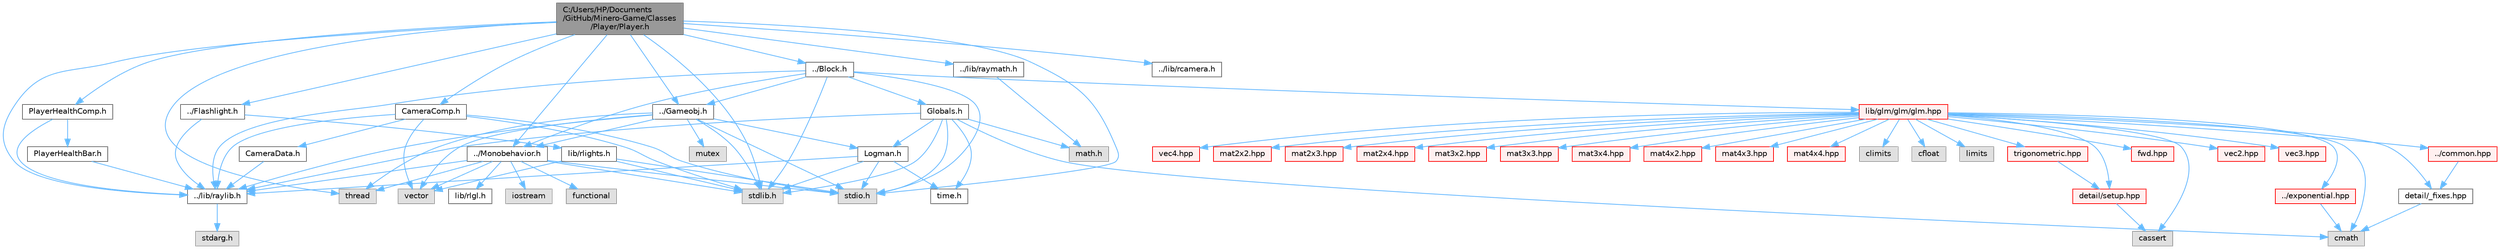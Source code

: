 digraph "C:/Users/HP/Documents/GitHub/Minero-Game/Classes/Player/Player.h"
{
 // LATEX_PDF_SIZE
  bgcolor="transparent";
  edge [fontname=Helvetica,fontsize=10,labelfontname=Helvetica,labelfontsize=10];
  node [fontname=Helvetica,fontsize=10,shape=box,height=0.2,width=0.4];
  Node1 [id="Node000001",label="C:/Users/HP/Documents\l/GitHub/Minero-Game/Classes\l/Player/Player.h",height=0.2,width=0.4,color="gray40", fillcolor="grey60", style="filled", fontcolor="black",tooltip=" "];
  Node1 -> Node2 [id="edge181_Node000001_Node000002",color="steelblue1",style="solid",tooltip=" "];
  Node2 [id="Node000002",label="../lib/raylib.h",height=0.2,width=0.4,color="grey40", fillcolor="white", style="filled",URL="$_classes_2lib_2raylib_8h.html",tooltip=" "];
  Node2 -> Node3 [id="edge182_Node000002_Node000003",color="steelblue1",style="solid",tooltip=" "];
  Node3 [id="Node000003",label="stdarg.h",height=0.2,width=0.4,color="grey60", fillcolor="#E0E0E0", style="filled",tooltip=" "];
  Node1 -> Node4 [id="edge183_Node000001_Node000004",color="steelblue1",style="solid",tooltip=" "];
  Node4 [id="Node000004",label="../lib/raymath.h",height=0.2,width=0.4,color="grey40", fillcolor="white", style="filled",URL="$_classes_2lib_2raymath_8h.html",tooltip=" "];
  Node4 -> Node5 [id="edge184_Node000004_Node000005",color="steelblue1",style="solid",tooltip=" "];
  Node5 [id="Node000005",label="math.h",height=0.2,width=0.4,color="grey60", fillcolor="#E0E0E0", style="filled",tooltip=" "];
  Node1 -> Node6 [id="edge185_Node000001_Node000006",color="steelblue1",style="solid",tooltip=" "];
  Node6 [id="Node000006",label="../lib/rcamera.h",height=0.2,width=0.4,color="grey40", fillcolor="white", style="filled",URL="$_classes_2lib_2rcamera_8h.html",tooltip=" "];
  Node1 -> Node7 [id="edge186_Node000001_Node000007",color="steelblue1",style="solid",tooltip=" "];
  Node7 [id="Node000007",label="../Monobehavior.h",height=0.2,width=0.4,color="grey40", fillcolor="white", style="filled",URL="$_monobehavior_8h.html",tooltip=" "];
  Node7 -> Node2 [id="edge187_Node000007_Node000002",color="steelblue1",style="solid",tooltip=" "];
  Node7 -> Node8 [id="edge188_Node000007_Node000008",color="steelblue1",style="solid",tooltip=" "];
  Node8 [id="Node000008",label="lib/rlgl.h",height=0.2,width=0.4,color="grey40", fillcolor="white", style="filled",URL="$_classes_2lib_2rlgl_8h.html",tooltip=" "];
  Node7 -> Node9 [id="edge189_Node000007_Node000009",color="steelblue1",style="solid",tooltip=" "];
  Node9 [id="Node000009",label="stdio.h",height=0.2,width=0.4,color="grey60", fillcolor="#E0E0E0", style="filled",tooltip=" "];
  Node7 -> Node10 [id="edge190_Node000007_Node000010",color="steelblue1",style="solid",tooltip=" "];
  Node10 [id="Node000010",label="stdlib.h",height=0.2,width=0.4,color="grey60", fillcolor="#E0E0E0", style="filled",tooltip=" "];
  Node7 -> Node11 [id="edge191_Node000007_Node000011",color="steelblue1",style="solid",tooltip=" "];
  Node11 [id="Node000011",label="iostream",height=0.2,width=0.4,color="grey60", fillcolor="#E0E0E0", style="filled",tooltip=" "];
  Node7 -> Node12 [id="edge192_Node000007_Node000012",color="steelblue1",style="solid",tooltip=" "];
  Node12 [id="Node000012",label="thread",height=0.2,width=0.4,color="grey60", fillcolor="#E0E0E0", style="filled",tooltip=" "];
  Node7 -> Node13 [id="edge193_Node000007_Node000013",color="steelblue1",style="solid",tooltip=" "];
  Node13 [id="Node000013",label="vector",height=0.2,width=0.4,color="grey60", fillcolor="#E0E0E0", style="filled",tooltip=" "];
  Node7 -> Node14 [id="edge194_Node000007_Node000014",color="steelblue1",style="solid",tooltip=" "];
  Node14 [id="Node000014",label="functional",height=0.2,width=0.4,color="grey60", fillcolor="#E0E0E0", style="filled",tooltip=" "];
  Node1 -> Node15 [id="edge195_Node000001_Node000015",color="steelblue1",style="solid",tooltip=" "];
  Node15 [id="Node000015",label="../Gameobj.h",height=0.2,width=0.4,color="grey40", fillcolor="white", style="filled",URL="$_classes_2_gameobj_8h.html",tooltip=" "];
  Node15 -> Node2 [id="edge196_Node000015_Node000002",color="steelblue1",style="solid",tooltip=" "];
  Node15 -> Node7 [id="edge197_Node000015_Node000007",color="steelblue1",style="solid",tooltip=" "];
  Node15 -> Node16 [id="edge198_Node000015_Node000016",color="steelblue1",style="solid",tooltip=" "];
  Node16 [id="Node000016",label="Logman.h",height=0.2,width=0.4,color="grey40", fillcolor="white", style="filled",URL="$_logman_8h.html",tooltip=" "];
  Node16 -> Node9 [id="edge199_Node000016_Node000009",color="steelblue1",style="solid",tooltip=" "];
  Node16 -> Node10 [id="edge200_Node000016_Node000010",color="steelblue1",style="solid",tooltip=" "];
  Node16 -> Node17 [id="edge201_Node000016_Node000017",color="steelblue1",style="solid",tooltip=" "];
  Node17 [id="Node000017",label="time.h",height=0.2,width=0.4,color="grey40", fillcolor="white", style="filled",URL="$_classes_2_time_8h.html",tooltip=" "];
  Node16 -> Node2 [id="edge202_Node000016_Node000002",color="steelblue1",style="solid",tooltip=" "];
  Node15 -> Node9 [id="edge203_Node000015_Node000009",color="steelblue1",style="solid",tooltip=" "];
  Node15 -> Node10 [id="edge204_Node000015_Node000010",color="steelblue1",style="solid",tooltip=" "];
  Node15 -> Node13 [id="edge205_Node000015_Node000013",color="steelblue1",style="solid",tooltip=" "];
  Node15 -> Node12 [id="edge206_Node000015_Node000012",color="steelblue1",style="solid",tooltip=" "];
  Node15 -> Node18 [id="edge207_Node000015_Node000018",color="steelblue1",style="solid",tooltip=" "];
  Node18 [id="Node000018",label="mutex",height=0.2,width=0.4,color="grey60", fillcolor="#E0E0E0", style="filled",tooltip=" "];
  Node1 -> Node19 [id="edge208_Node000001_Node000019",color="steelblue1",style="solid",tooltip=" "];
  Node19 [id="Node000019",label="../Flashlight.h",height=0.2,width=0.4,color="grey40", fillcolor="white", style="filled",URL="$_classes_2_flashlight_8h.html",tooltip=" "];
  Node19 -> Node2 [id="edge209_Node000019_Node000002",color="steelblue1",style="solid",tooltip=" "];
  Node19 -> Node20 [id="edge210_Node000019_Node000020",color="steelblue1",style="solid",tooltip=" "];
  Node20 [id="Node000020",label="lib/rlights.h",height=0.2,width=0.4,color="grey40", fillcolor="white", style="filled",URL="$_classes_2lib_2rlights_8h.html",tooltip=" "];
  Node20 -> Node13 [id="edge211_Node000020_Node000013",color="steelblue1",style="solid",tooltip=" "];
  Node20 -> Node10 [id="edge212_Node000020_Node000010",color="steelblue1",style="solid",tooltip=" "];
  Node20 -> Node9 [id="edge213_Node000020_Node000009",color="steelblue1",style="solid",tooltip=" "];
  Node1 -> Node21 [id="edge214_Node000001_Node000021",color="steelblue1",style="solid",tooltip=" "];
  Node21 [id="Node000021",label="../Block.h",height=0.2,width=0.4,color="grey40", fillcolor="white", style="filled",URL="$_classes_2_block_8h.html",tooltip=" "];
  Node21 -> Node2 [id="edge215_Node000021_Node000002",color="steelblue1",style="solid",tooltip=" "];
  Node21 -> Node22 [id="edge216_Node000021_Node000022",color="steelblue1",style="solid",tooltip=" "];
  Node22 [id="Node000022",label="lib/glm/glm/glm.hpp",height=0.2,width=0.4,color="red", fillcolor="#FFF0F0", style="filled",URL="$_classes_2lib_2glm_2glm_2glm_8hpp.html",tooltip=" "];
  Node22 -> Node23 [id="edge217_Node000022_Node000023",color="steelblue1",style="solid",tooltip=" "];
  Node23 [id="Node000023",label="detail/_fixes.hpp",height=0.2,width=0.4,color="grey40", fillcolor="white", style="filled",URL="$_classes_2lib_2glm_2glm_2detail_2__fixes_8hpp.html",tooltip=" "];
  Node23 -> Node24 [id="edge218_Node000023_Node000024",color="steelblue1",style="solid",tooltip=" "];
  Node24 [id="Node000024",label="cmath",height=0.2,width=0.4,color="grey60", fillcolor="#E0E0E0", style="filled",tooltip=" "];
  Node22 -> Node25 [id="edge219_Node000022_Node000025",color="steelblue1",style="solid",tooltip=" "];
  Node25 [id="Node000025",label="detail/setup.hpp",height=0.2,width=0.4,color="red", fillcolor="#FFF0F0", style="filled",URL="$_classes_2lib_2glm_2glm_2detail_2setup_8hpp.html",tooltip=" "];
  Node25 -> Node26 [id="edge220_Node000025_Node000026",color="steelblue1",style="solid",tooltip=" "];
  Node26 [id="Node000026",label="cassert",height=0.2,width=0.4,color="grey60", fillcolor="#E0E0E0", style="filled",tooltip=" "];
  Node22 -> Node24 [id="edge221_Node000022_Node000024",color="steelblue1",style="solid",tooltip=" "];
  Node22 -> Node29 [id="edge222_Node000022_Node000029",color="steelblue1",style="solid",tooltip=" "];
  Node29 [id="Node000029",label="climits",height=0.2,width=0.4,color="grey60", fillcolor="#E0E0E0", style="filled",tooltip=" "];
  Node22 -> Node30 [id="edge223_Node000022_Node000030",color="steelblue1",style="solid",tooltip=" "];
  Node30 [id="Node000030",label="cfloat",height=0.2,width=0.4,color="grey60", fillcolor="#E0E0E0", style="filled",tooltip=" "];
  Node22 -> Node31 [id="edge224_Node000022_Node000031",color="steelblue1",style="solid",tooltip=" "];
  Node31 [id="Node000031",label="limits",height=0.2,width=0.4,color="grey60", fillcolor="#E0E0E0", style="filled",tooltip=" "];
  Node22 -> Node26 [id="edge225_Node000022_Node000026",color="steelblue1",style="solid",tooltip=" "];
  Node22 -> Node32 [id="edge226_Node000022_Node000032",color="steelblue1",style="solid",tooltip=" "];
  Node32 [id="Node000032",label="fwd.hpp",height=0.2,width=0.4,color="red", fillcolor="#FFF0F0", style="filled",URL="$_classes_2lib_2glm_2glm_2fwd_8hpp.html",tooltip=" "];
  Node22 -> Node34 [id="edge227_Node000022_Node000034",color="steelblue1",style="solid",tooltip=" "];
  Node34 [id="Node000034",label="vec2.hpp",height=0.2,width=0.4,color="red", fillcolor="#FFF0F0", style="filled",URL="$_classes_2lib_2glm_2glm_2vec2_8hpp.html",tooltip=" "];
  Node22 -> Node50 [id="edge228_Node000022_Node000050",color="steelblue1",style="solid",tooltip=" "];
  Node50 [id="Node000050",label="vec3.hpp",height=0.2,width=0.4,color="red", fillcolor="#FFF0F0", style="filled",URL="$_classes_2lib_2glm_2glm_2vec3_8hpp.html",tooltip=" "];
  Node22 -> Node63 [id="edge229_Node000022_Node000063",color="steelblue1",style="solid",tooltip=" "];
  Node63 [id="Node000063",label="vec4.hpp",height=0.2,width=0.4,color="red", fillcolor="#FFF0F0", style="filled",URL="$_classes_2lib_2glm_2glm_2vec4_8hpp.html",tooltip=" "];
  Node22 -> Node76 [id="edge230_Node000022_Node000076",color="steelblue1",style="solid",tooltip=" "];
  Node76 [id="Node000076",label="mat2x2.hpp",height=0.2,width=0.4,color="red", fillcolor="#FFF0F0", style="filled",URL="$_classes_2lib_2glm_2glm_2mat2x2_8hpp.html",tooltip=" "];
  Node22 -> Node81 [id="edge231_Node000022_Node000081",color="steelblue1",style="solid",tooltip=" "];
  Node81 [id="Node000081",label="mat2x3.hpp",height=0.2,width=0.4,color="red", fillcolor="#FFF0F0", style="filled",URL="$_classes_2lib_2glm_2glm_2mat2x3_8hpp.html",tooltip=" "];
  Node22 -> Node88 [id="edge232_Node000022_Node000088",color="steelblue1",style="solid",tooltip=" "];
  Node88 [id="Node000088",label="mat2x4.hpp",height=0.2,width=0.4,color="red", fillcolor="#FFF0F0", style="filled",URL="$_classes_2lib_2glm_2glm_2mat2x4_8hpp.html",tooltip=" "];
  Node22 -> Node95 [id="edge233_Node000022_Node000095",color="steelblue1",style="solid",tooltip=" "];
  Node95 [id="Node000095",label="mat3x2.hpp",height=0.2,width=0.4,color="red", fillcolor="#FFF0F0", style="filled",URL="$_classes_2lib_2glm_2glm_2mat3x2_8hpp.html",tooltip=" "];
  Node22 -> Node102 [id="edge234_Node000022_Node000102",color="steelblue1",style="solid",tooltip=" "];
  Node102 [id="Node000102",label="mat3x3.hpp",height=0.2,width=0.4,color="red", fillcolor="#FFF0F0", style="filled",URL="$_classes_2lib_2glm_2glm_2mat3x3_8hpp.html",tooltip=" "];
  Node22 -> Node109 [id="edge235_Node000022_Node000109",color="steelblue1",style="solid",tooltip=" "];
  Node109 [id="Node000109",label="mat3x4.hpp",height=0.2,width=0.4,color="red", fillcolor="#FFF0F0", style="filled",URL="$_classes_2lib_2glm_2glm_2mat3x4_8hpp.html",tooltip=" "];
  Node22 -> Node116 [id="edge236_Node000022_Node000116",color="steelblue1",style="solid",tooltip=" "];
  Node116 [id="Node000116",label="mat4x2.hpp",height=0.2,width=0.4,color="red", fillcolor="#FFF0F0", style="filled",URL="$_classes_2lib_2glm_2glm_2mat4x2_8hpp.html",tooltip=" "];
  Node22 -> Node123 [id="edge237_Node000022_Node000123",color="steelblue1",style="solid",tooltip=" "];
  Node123 [id="Node000123",label="mat4x3.hpp",height=0.2,width=0.4,color="red", fillcolor="#FFF0F0", style="filled",URL="$_classes_2lib_2glm_2glm_2mat4x3_8hpp.html",tooltip=" "];
  Node22 -> Node130 [id="edge238_Node000022_Node000130",color="steelblue1",style="solid",tooltip=" "];
  Node130 [id="Node000130",label="mat4x4.hpp",height=0.2,width=0.4,color="red", fillcolor="#FFF0F0", style="filled",URL="$_classes_2lib_2glm_2glm_2mat4x4_8hpp.html",tooltip=" "];
  Node22 -> Node154 [id="edge239_Node000022_Node000154",color="steelblue1",style="solid",tooltip=" "];
  Node154 [id="Node000154",label="trigonometric.hpp",height=0.2,width=0.4,color="red", fillcolor="#FFF0F0", style="filled",URL="$_classes_2lib_2glm_2glm_2trigonometric_8hpp.html",tooltip=" "];
  Node154 -> Node25 [id="edge240_Node000154_Node000025",color="steelblue1",style="solid",tooltip=" "];
  Node22 -> Node140 [id="edge241_Node000022_Node000140",color="steelblue1",style="solid",tooltip=" "];
  Node140 [id="Node000140",label="../exponential.hpp",height=0.2,width=0.4,color="red", fillcolor="#FFF0F0", style="filled",URL="$_classes_2lib_2glm_2glm_2exponential_8hpp.html",tooltip=" "];
  Node140 -> Node24 [id="edge242_Node000140_Node000024",color="steelblue1",style="solid",tooltip=" "];
  Node22 -> Node148 [id="edge243_Node000022_Node000148",color="steelblue1",style="solid",tooltip=" "];
  Node148 [id="Node000148",label="../common.hpp",height=0.2,width=0.4,color="red", fillcolor="#FFF0F0", style="filled",URL="$_classes_2lib_2glm_2glm_2common_8hpp.html",tooltip=" "];
  Node148 -> Node23 [id="edge244_Node000148_Node000023",color="steelblue1",style="solid",tooltip=" "];
  Node21 -> Node15 [id="edge245_Node000021_Node000015",color="steelblue1",style="solid",tooltip=" "];
  Node21 -> Node165 [id="edge246_Node000021_Node000165",color="steelblue1",style="solid",tooltip=" "];
  Node165 [id="Node000165",label="Globals.h",height=0.2,width=0.4,color="grey40", fillcolor="white", style="filled",URL="$_classes_2_globals_8h.html",tooltip=" "];
  Node165 -> Node2 [id="edge247_Node000165_Node000002",color="steelblue1",style="solid",tooltip=" "];
  Node165 -> Node10 [id="edge248_Node000165_Node000010",color="steelblue1",style="solid",tooltip=" "];
  Node165 -> Node9 [id="edge249_Node000165_Node000009",color="steelblue1",style="solid",tooltip=" "];
  Node165 -> Node17 [id="edge250_Node000165_Node000017",color="steelblue1",style="solid",tooltip=" "];
  Node165 -> Node24 [id="edge251_Node000165_Node000024",color="steelblue1",style="solid",tooltip=" "];
  Node165 -> Node5 [id="edge252_Node000165_Node000005",color="steelblue1",style="solid",tooltip=" "];
  Node165 -> Node16 [id="edge253_Node000165_Node000016",color="steelblue1",style="solid",tooltip=" "];
  Node21 -> Node7 [id="edge254_Node000021_Node000007",color="steelblue1",style="solid",tooltip=" "];
  Node21 -> Node9 [id="edge255_Node000021_Node000009",color="steelblue1",style="solid",tooltip=" "];
  Node21 -> Node10 [id="edge256_Node000021_Node000010",color="steelblue1",style="solid",tooltip=" "];
  Node1 -> Node166 [id="edge257_Node000001_Node000166",color="steelblue1",style="solid",tooltip=" "];
  Node166 [id="Node000166",label="CameraComp.h",height=0.2,width=0.4,color="grey40", fillcolor="white", style="filled",URL="$_classes_2_player_2_camera_comp_8h.html",tooltip=" "];
  Node166 -> Node2 [id="edge258_Node000166_Node000002",color="steelblue1",style="solid",tooltip=" "];
  Node166 -> Node167 [id="edge259_Node000166_Node000167",color="steelblue1",style="solid",tooltip=" "];
  Node167 [id="Node000167",label="CameraData.h",height=0.2,width=0.4,color="grey40", fillcolor="white", style="filled",URL="$_classes_2_player_2_camera_data_8h.html",tooltip=" "];
  Node167 -> Node2 [id="edge260_Node000167_Node000002",color="steelblue1",style="solid",tooltip=" "];
  Node166 -> Node13 [id="edge261_Node000166_Node000013",color="steelblue1",style="solid",tooltip=" "];
  Node166 -> Node9 [id="edge262_Node000166_Node000009",color="steelblue1",style="solid",tooltip=" "];
  Node166 -> Node10 [id="edge263_Node000166_Node000010",color="steelblue1",style="solid",tooltip=" "];
  Node1 -> Node168 [id="edge264_Node000001_Node000168",color="steelblue1",style="solid",tooltip=" "];
  Node168 [id="Node000168",label="PlayerHealthComp.h",height=0.2,width=0.4,color="grey40", fillcolor="white", style="filled",URL="$_player_health_comp_8h.html",tooltip=" "];
  Node168 -> Node2 [id="edge265_Node000168_Node000002",color="steelblue1",style="solid",tooltip=" "];
  Node168 -> Node169 [id="edge266_Node000168_Node000169",color="steelblue1",style="solid",tooltip=" "];
  Node169 [id="Node000169",label="PlayerHealthBar.h",height=0.2,width=0.4,color="grey40", fillcolor="white", style="filled",URL="$_player_health_bar_8h.html",tooltip=" "];
  Node169 -> Node2 [id="edge267_Node000169_Node000002",color="steelblue1",style="solid",tooltip=" "];
  Node1 -> Node12 [id="edge268_Node000001_Node000012",color="steelblue1",style="solid",tooltip=" "];
  Node1 -> Node9 [id="edge269_Node000001_Node000009",color="steelblue1",style="solid",tooltip=" "];
  Node1 -> Node10 [id="edge270_Node000001_Node000010",color="steelblue1",style="solid",tooltip=" "];
}
